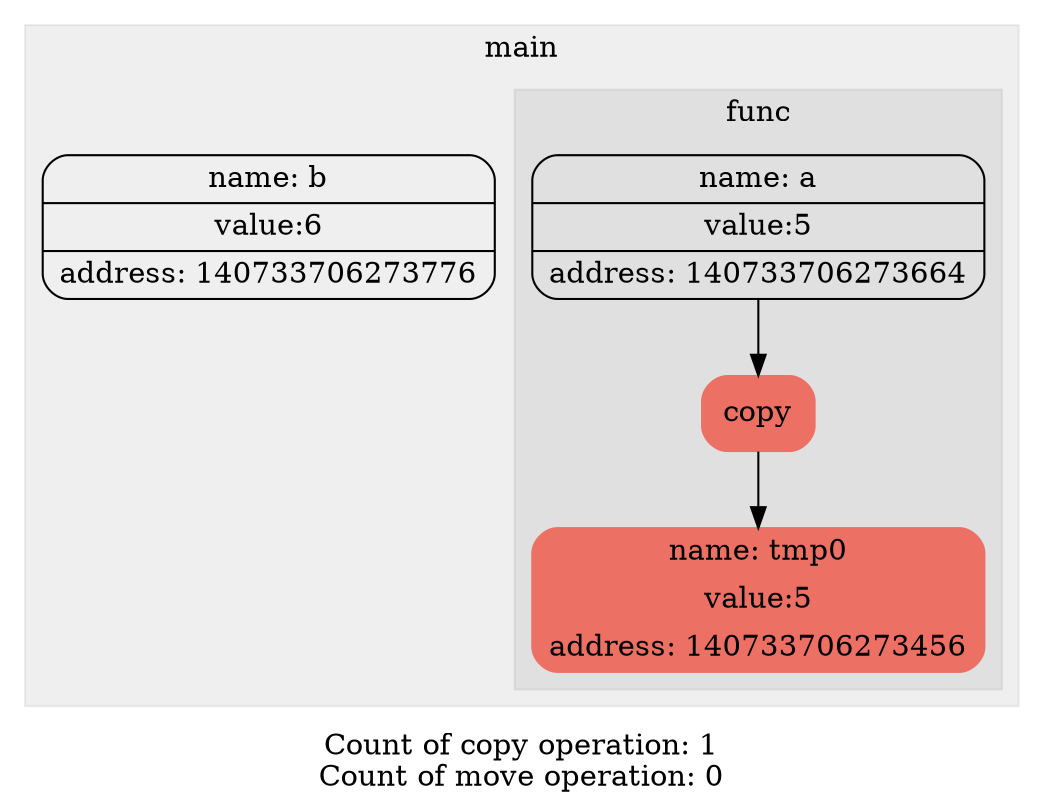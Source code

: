 digraph G{
trankdir=HR;
node[shape=Mrecord];

subgraph "cluster_0" {
label = main;
style= filled
color = "#00000010";
1[label="{ {name: a} | {value:5} | {address: 140733706273664}} " color=""style=""];
2[label="{ {name: b} | {value:6} | {address: 140733706273776}} " color=""style=""];
subgraph "cluster_1" {
label = func;
style= filled
color = "#00000010";
3[label="copy" color = "#EC7063" style = "filled"];
1->3;
4[label="{ {name: tmp0} | {value:5} | {address: 140733706273456}} " color="#EC7063"style="filled"];
3->4;
}
}
label="Count of copy operation: 1
Count of move operation: 0"}